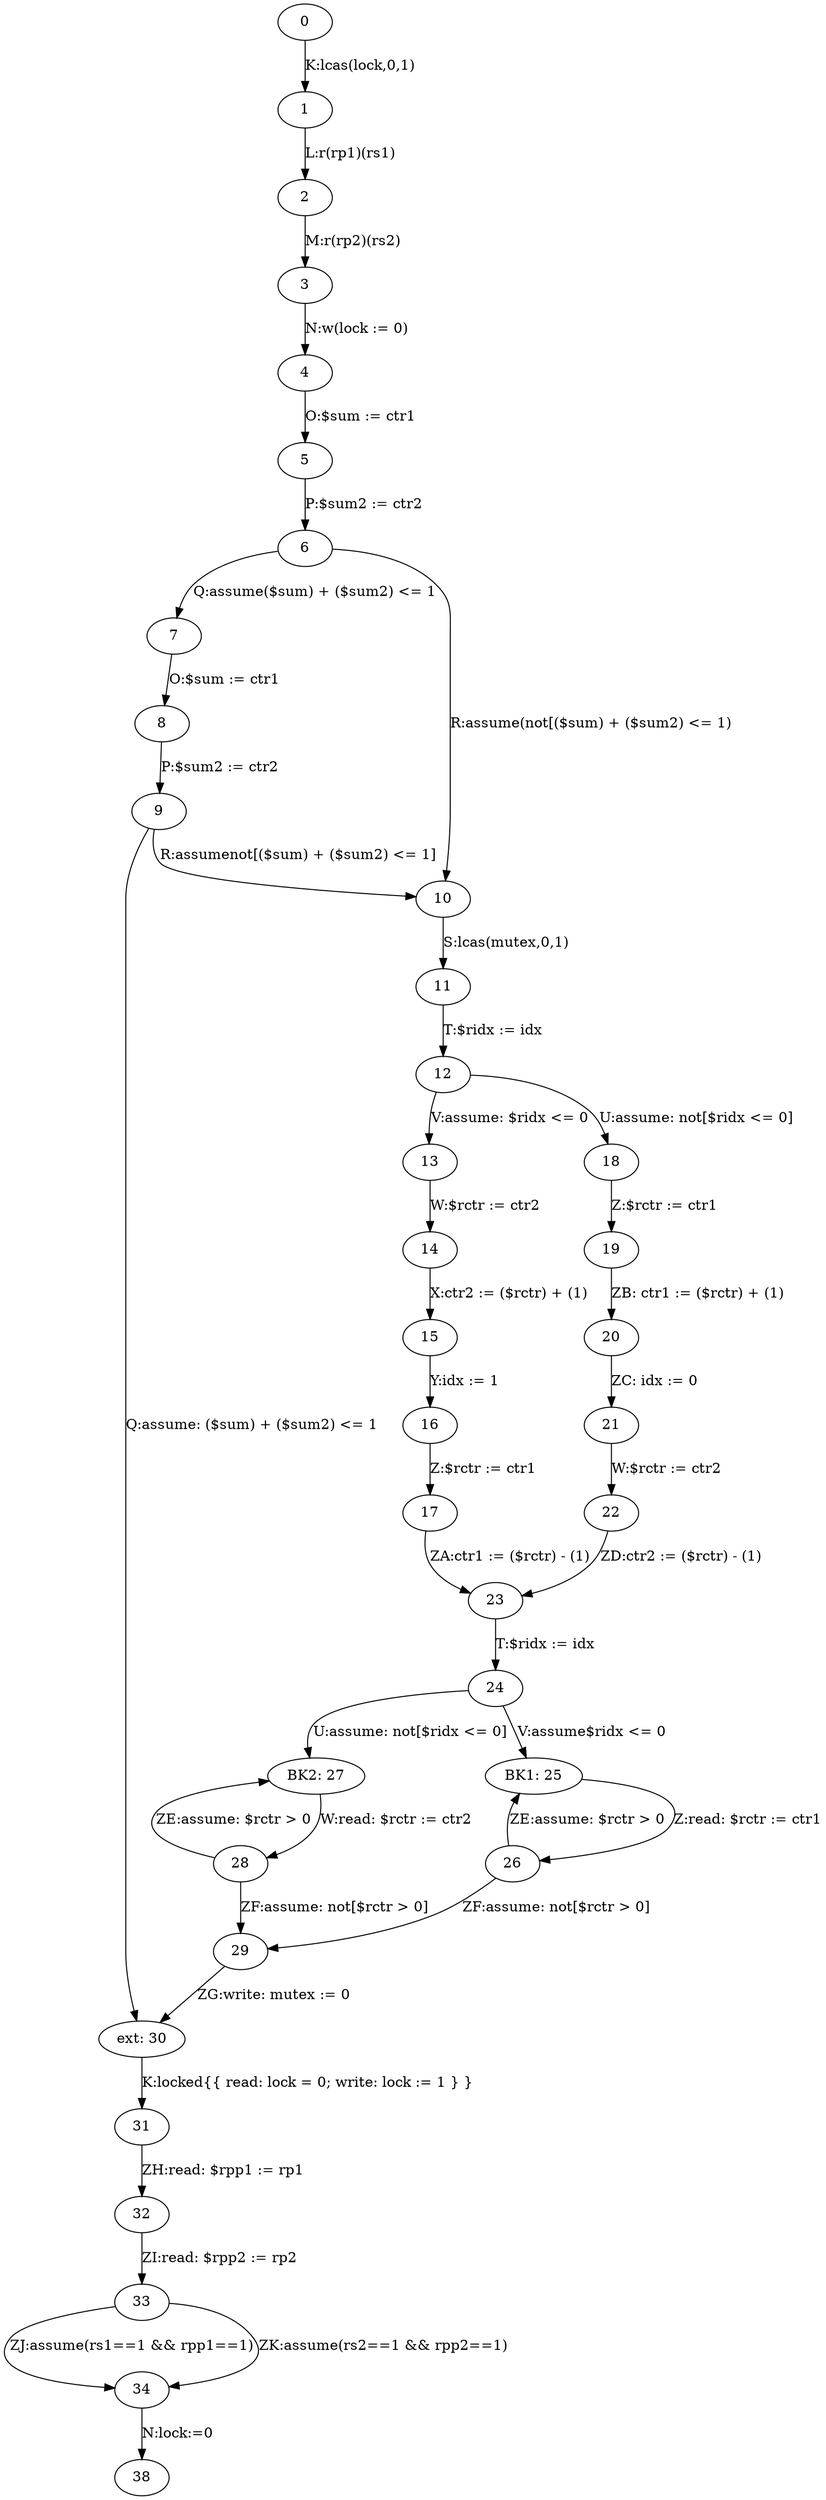 digraph "machine" {
"automaton_node_1_0" [
fixedsize="false",
label="0",
regular="false",
];
"automaton_node_1_0" -> "automaton_node_1_1" [
constraint="true",
decorate="false",
label="K:lcas(lock,0,1)",
labelfloat="false",
];
"automaton_node_1_1" [
fixedsize="false",
label="1",
regular="false",
];
"automaton_node_1_1" -> "automaton_node_1_2" [
constraint="true",
decorate="false",
label="L:r(rp1)(rs1)",
labelfloat="false",
];
"automaton_node_1_2" [
fixedsize="false",
label="2",
regular="false",
];
"automaton_node_1_2" -> "automaton_node_1_3" [
constraint="true",
decorate="false",
label="M:r(rp2)(rs2)",
labelfloat="false",
];
"automaton_node_1_3" [
fixedsize="false",
label="3",
regular="false",
];
"automaton_node_1_3" -> "automaton_node_1_4" [
constraint="true",
decorate="false",
label="N:w(lock := 0)",
labelfloat="false",
];
"automaton_node_1_4" [
fixedsize="false",
label="4",
regular="false",
];
"automaton_node_1_4" -> "automaton_node_1_5" [
constraint="true",
decorate="false",
label="O:$sum := ctr1",
labelfloat="false",
];
"automaton_node_1_5" [
fixedsize="false",
label="5",
regular="false",
];
"automaton_node_1_5" -> "automaton_node_1_6" [
constraint="true",
decorate="false",
label="P:$sum2 := ctr2",
labelfloat="false",
];
"automaton_node_1_6" [
fixedsize="false",
label="6",
regular="false",
];
"automaton_node_1_6" -> "automaton_node_1_7" [
constraint="true",
decorate="false",
label="Q:assume($sum) + ($sum2) <= 1",
labelfloat="false",
];
"automaton_node_1_6" -> "automaton_node_1_10" [
constraint="true",
decorate="false",
label="R:assume(not[($sum) + ($sum2) <= 1)",
labelfloat="false",
];
"automaton_node_1_7" [
fixedsize="false",
label="7",
regular="false",
];
"automaton_node_1_7" -> "automaton_node_1_8" [
constraint="true",
decorate="false",
label="O:$sum := ctr1",
labelfloat="false",
];
"automaton_node_1_8" [
fixedsize="false",
label="8",
regular="false",
];
"automaton_node_1_8" -> "automaton_node_1_9" [
constraint="true",
decorate="false",
label="P:$sum2 := ctr2",
labelfloat="false",
];
"automaton_node_1_9" [
fixedsize="false",
label="9",
regular="false",
];
"automaton_node_1_9" -> "automaton_node_1_10" [
constraint="true",
decorate="false",
label="R:assumenot[($sum) + ($sum2) <= 1]",
labelfloat="false",
];
"automaton_node_1_9" -> "automaton_node_1_30" [
constraint="true",
decorate="false",
label="Q:assume: ($sum) + ($sum2) <= 1",
labelfloat="false",
];
"automaton_node_1_10" [
fixedsize="false",
label="10",
regular="false",
];
"automaton_node_1_10" -> "automaton_node_1_11" [
constraint="true",
decorate="false",
label="S:lcas(mutex,0,1)",
labelfloat="false",
];
"automaton_node_1_11" [
fixedsize="false",
label="11",
regular="false",
];
"automaton_node_1_11" -> "automaton_node_1_12" [
constraint="true",
decorate="false",
label="T:$ridx := idx",
labelfloat="false",
];
"automaton_node_1_12" [
fixedsize="false",
label="12",
regular="false",
];
"automaton_node_1_12" -> "automaton_node_1_18" [
constraint="true",
decorate="false",
label="U:assume: not[$ridx <= 0]",
labelfloat="false",
];
"automaton_node_1_12" -> "automaton_node_1_13" [
constraint="true",
decorate="false",
label="V:assume: $ridx <= 0",
labelfloat="false",
];
"automaton_node_1_13" [
fixedsize="false",
label="13",
regular="false",
];
"automaton_node_1_13" -> "automaton_node_1_14" [
constraint="true",
decorate="false",
label="W:$rctr := ctr2",
labelfloat="false",
];
"automaton_node_1_14" [
fixedsize="false",
label="14",
regular="false",
];
"automaton_node_1_14" -> "automaton_node_1_15" [
constraint="true",
decorate="false",
label="X:ctr2 := ($rctr) + (1)",
labelfloat="false",
];
"automaton_node_1_15" [
fixedsize="false",
label="15",
regular="false",
];
"automaton_node_1_15" -> "automaton_node_1_16" [
constraint="true",
decorate="false",
label="Y:idx := 1",
labelfloat="false",
];
"automaton_node_1_16" [
fixedsize="false",
label="16",
regular="false",
];
"automaton_node_1_16" -> "automaton_node_1_17" [
constraint="true",
decorate="false",
label="Z:$rctr := ctr1",
labelfloat="false",
];
"automaton_node_1_17" [
fixedsize="false",
label="17",
regular="false",
];
"automaton_node_1_17" -> "automaton_node_1_23" [
constraint="true",
decorate="false",
label="ZA:ctr1 := ($rctr) - (1)",
labelfloat="false",
];
"automaton_node_1_18" [
fixedsize="false",
label="18",
regular="false",
];
"automaton_node_1_18" -> "automaton_node_1_19" [
constraint="true",
decorate="false",
label="Z:$rctr := ctr1",
labelfloat="false",
];
"automaton_node_1_19" [
fixedsize="false",
label="19",
regular="false",
];
"automaton_node_1_19" -> "automaton_node_1_20" [
constraint="true",
decorate="false",
label="ZB: ctr1 := ($rctr) + (1)",
labelfloat="false",
];
"automaton_node_1_20" [
fixedsize="false",
label="20",
regular="false",
];
"automaton_node_1_20" -> "automaton_node_1_21" [
constraint="true",
decorate="false",
label="ZC: idx := 0",
labelfloat="false",
];
"automaton_node_1_21" [
fixedsize="false",
label="21",
regular="false",
];
"automaton_node_1_21" -> "automaton_node_1_22" [
constraint="true",
decorate="false",
label="W:$rctr := ctr2",
labelfloat="false",
];
"automaton_node_1_22" [
fixedsize="false",
label="22",
regular="false",
];
"automaton_node_1_22" -> "automaton_node_1_23" [
constraint="true",
decorate="false",
label="ZD:ctr2 := ($rctr) - (1)",
labelfloat="false",
];
"automaton_node_1_23" [
fixedsize="false",
label="23",
regular="false",
];
"automaton_node_1_23" -> "automaton_node_1_24" [
constraint="true",
decorate="false",
label="T:$ridx := idx",
labelfloat="false",
];
"automaton_node_1_24" [
fixedsize="false",
label="24",
regular="false",
];
"automaton_node_1_24" -> "automaton_node_1_25" [
constraint="true",
decorate="false",
label="V:assume$ridx <= 0",
labelfloat="false",
];
"automaton_node_1_24" -> "automaton_node_1_27" [
constraint="true",
decorate="false",
label="U:assume: not[$ridx <= 0]",
labelfloat="false",
];
"automaton_node_1_25" [
fixedsize="false",
label="BK1: 25",
regular="false",
];
"automaton_node_1_25" -> "automaton_node_1_26" [
constraint="true",
decorate="false",
label="Z:read: $rctr := ctr1",
labelfloat="false",
];
"automaton_node_1_26" [
fixedsize="false",
label="26",
regular="false",
];
"automaton_node_1_26" -> "automaton_node_1_25" [
constraint="true",
decorate="false",
label="ZE:assume: $rctr > 0",
labelfloat="false",
];
"automaton_node_1_26" -> "automaton_node_1_29" [
constraint="true",
decorate="false",
label="ZF:assume: not[$rctr > 0]",
labelfloat="false",
];
"automaton_node_1_27" [
fixedsize="false",
label="BK2: 27",
regular="false",
];
"automaton_node_1_27" -> "automaton_node_1_28" [
constraint="true",
decorate="false",
label="W:read: $rctr := ctr2",
labelfloat="false",
];
"automaton_node_1_28" [
fixedsize="false",
label="28",
regular="false",
];
"automaton_node_1_28" -> "automaton_node_1_27" [
constraint="true",
decorate="false",
label="ZE:assume: $rctr > 0",
labelfloat="false",
];
"automaton_node_1_28" -> "automaton_node_1_29" [
constraint="true",
decorate="false",
label="ZF:assume: not[$rctr > 0]",
labelfloat="false",
];
"automaton_node_1_29" [
fixedsize="false",
label="29",
regular="false",
];
"automaton_node_1_29" -> "automaton_node_1_30" [
constraint="true",
decorate="false",
label="ZG:write: mutex := 0",
labelfloat="false",
];
"automaton_node_1_30" [
fixedsize="false",
label="ext: 30",
regular="false",
];
"automaton_node_1_30" -> "automaton_node_1_31" [
constraint="true",
decorate="false",
label="K:locked{{ read: lock = 0; write: lock := 1 } }",
labelfloat="false",
];
"automaton_node_1_31" [
fixedsize="false",
label="31",
regular="false",
];
"automaton_node_1_31" -> "automaton_node_1_32" [
constraint="true",
decorate="false",
label="ZH:read: $rpp1 := rp1",
labelfloat="false",
];
"automaton_node_1_32" [
fixedsize="false",
label="32",
regular="false",
];
"automaton_node_1_32" -> "automaton_node_1_33" [
constraint="true",
decorate="false",
label="ZI:read: $rpp2 := rp2",
labelfloat="false",
];
"automaton_node_1_33" [
fixedsize="false",
label="33",
regular="false",
];
"automaton_node_1_38" [
fixedsize="false",
label="38",
regular="false",
];
"34" [
fixedsize="false",
label="34",
regular="false",
];
"automaton_node_1_33" -> "34" [
constraint="true",
decorate="false",
label="ZJ:assume(rs1==1 && rpp1==1)",
labelfloat="false",
];
"34" -> "automaton_node_1_38" [
constraint="true",
decorate="false",
label="N:lock:=0",
labelfloat="false",
];
"automaton_node_1_33" -> "34" [
constraint="true",
decorate="false",
label="ZK:assume(rs2==1 && rpp2==1)",
labelfloat="false",
];
}
